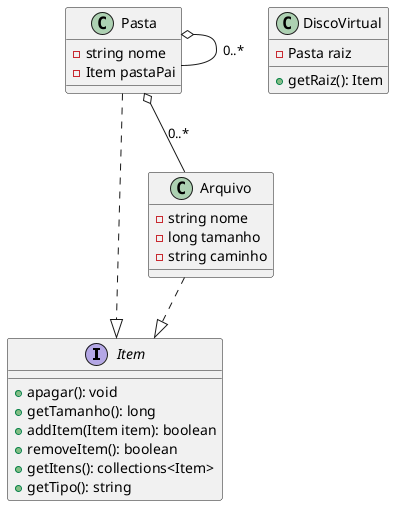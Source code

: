 @startuml disco_virtual

    interface Item{
        + apagar(): void
        + getTamanho(): long
        + addItem(Item item): boolean
        + removeItem(): boolean
        + getItens(): collections<Item>
        + getTipo(): string
    }

    class Pasta{
        - string nome 
        - Item pastaPai
    }

    class Arquivo{
        - string nome
        - long tamanho
        - string caminho
    }

    class DiscoVirtual{
        - Pasta raiz
        + getRaiz(): Item
    }

    Pasta ..|>  Item
    Arquivo ..|>  Item

    
    Pasta o-- Arquivo: 0..*
    Pasta  o--  Pasta: 0..*

@enduml
